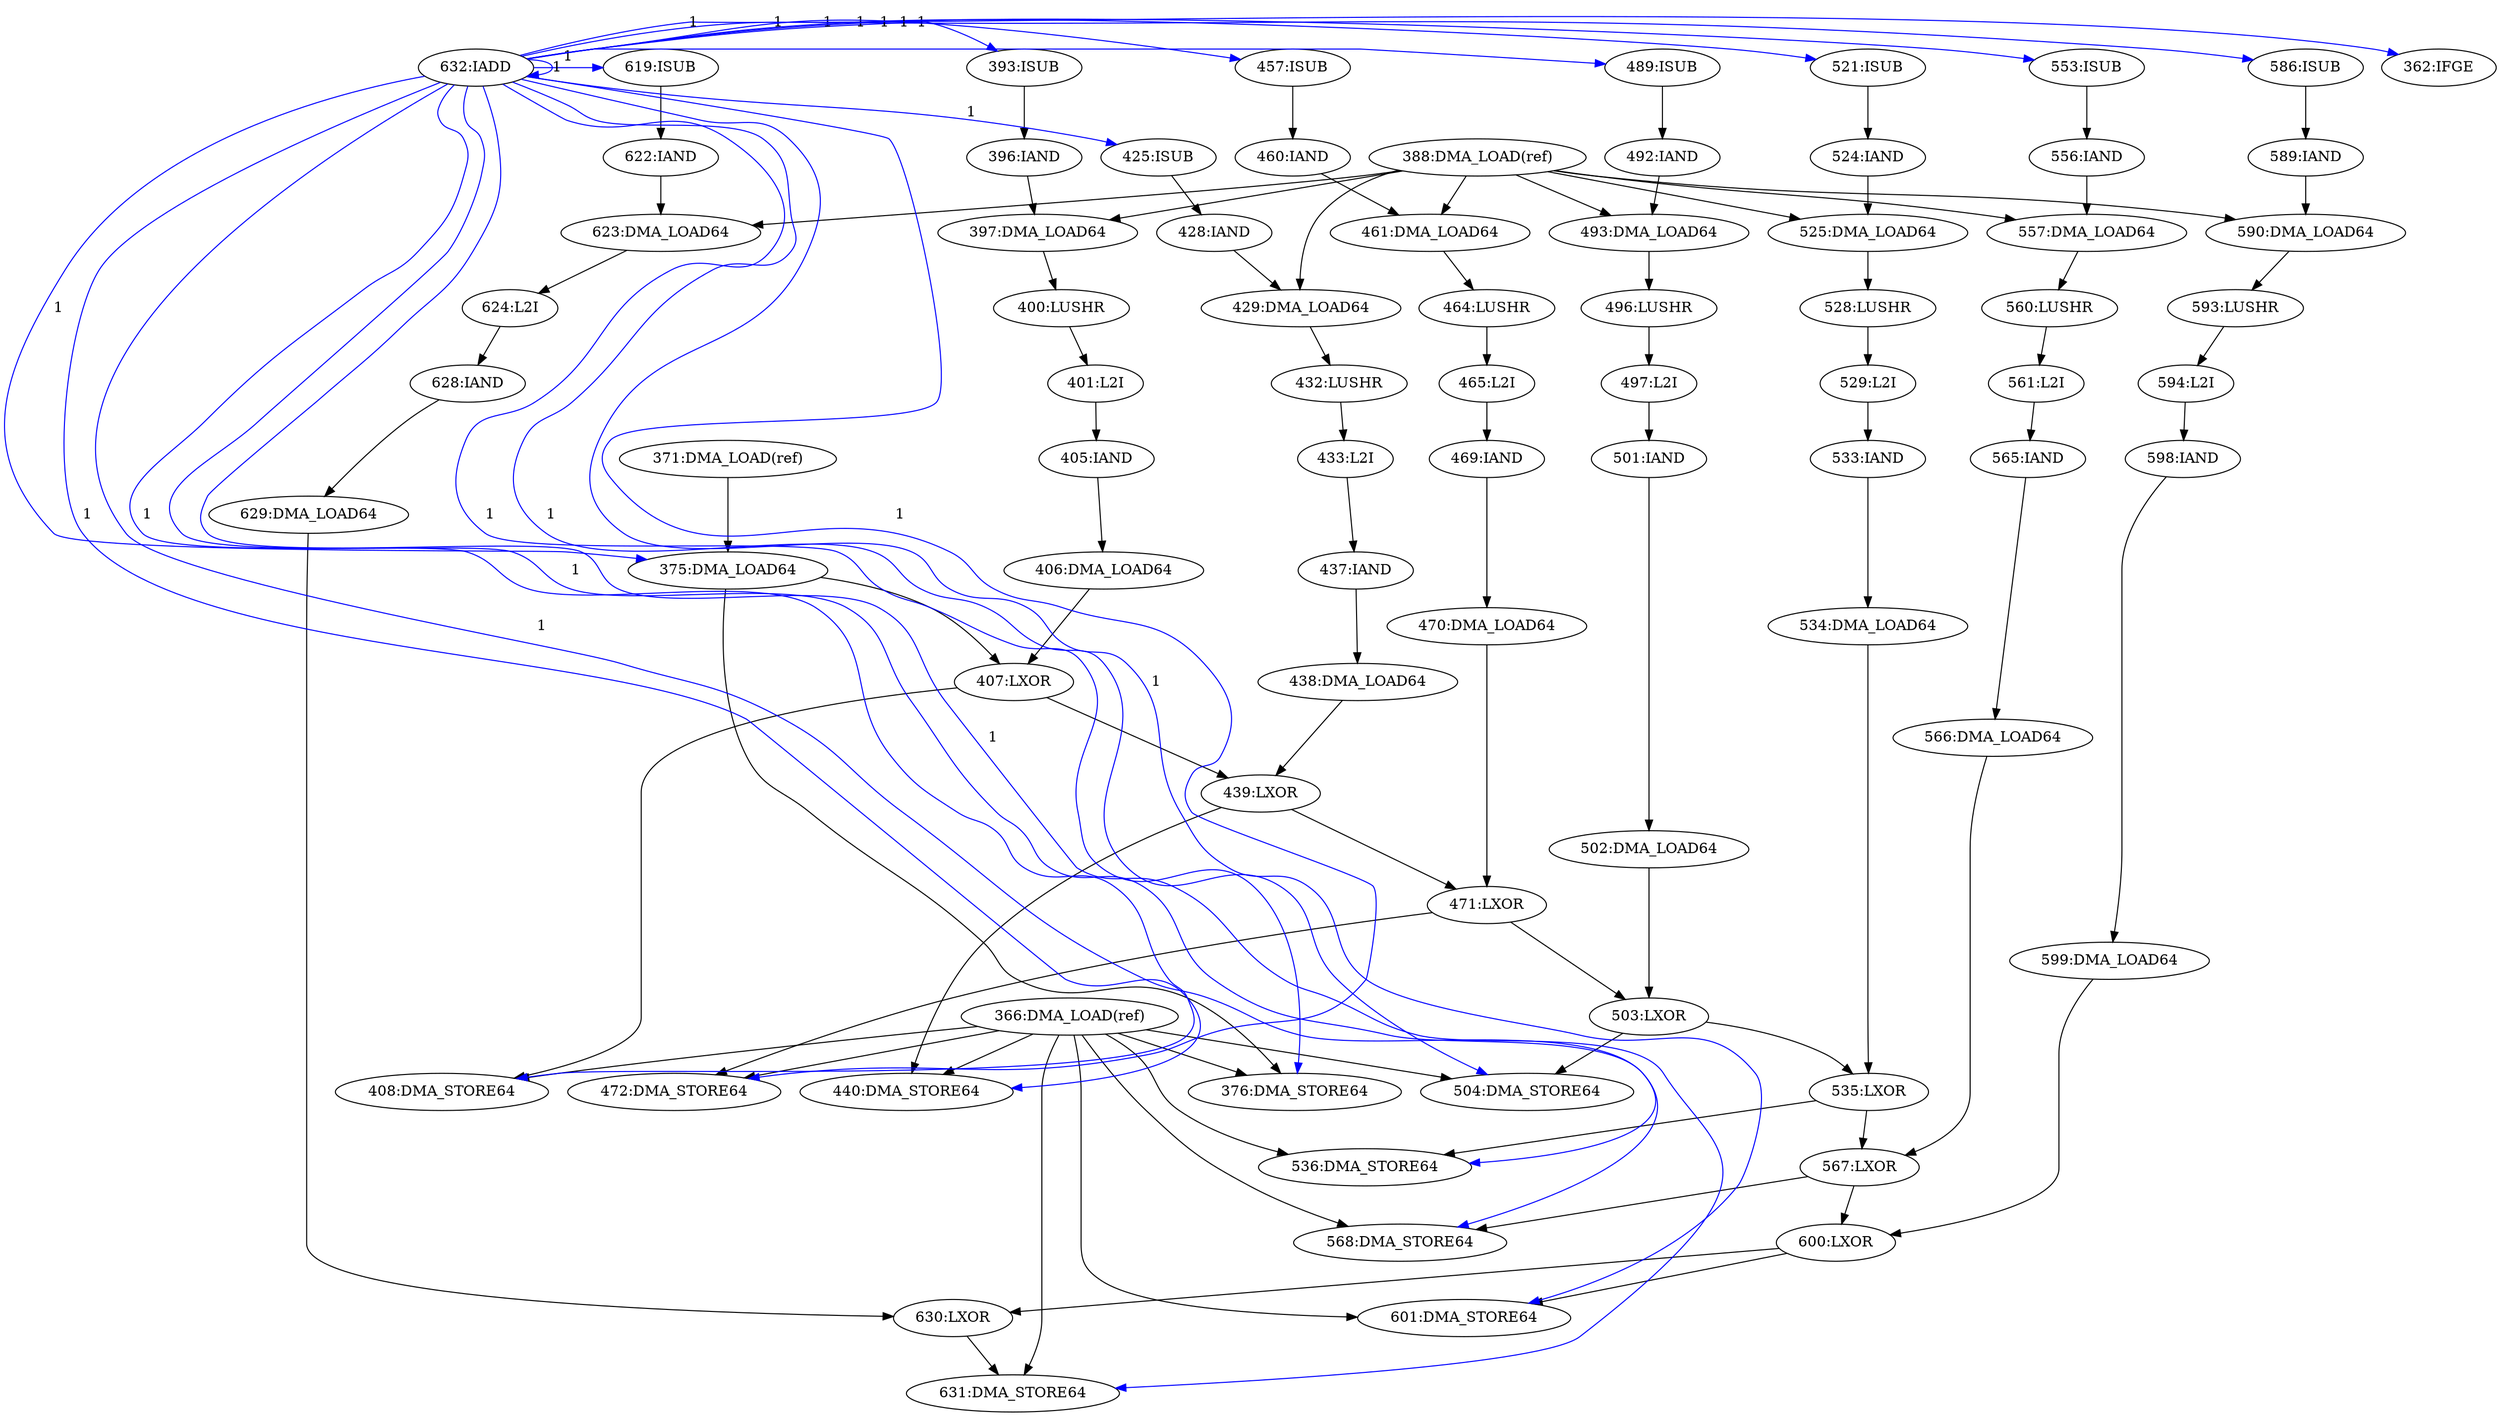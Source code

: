 digraph depgraph {
n0 [label="465:L2I"];
n1 [label="464:LUSHR"];
n1 -> n0;
n2 [label="400:LUSHR"];
n3 [label="397:DMA_LOAD64"];
n3 -> n2;
n4 [label="502:DMA_LOAD64"];
n5 [label="501:IAND"];
n5 -> n4;
n6 [label="630:LXOR"];
n7 [label="600:LXOR"];
n7 -> n6;
n8 [label="629:DMA_LOAD64"];
n8 -> n6;
n9 [label="407:LXOR"];
n10 [label="375:DMA_LOAD64"];
n10 -> n9;
n11 [label="406:DMA_LOAD64"];
n11 -> n9;
n12 [label="396:IAND"];
n13 [label="393:ISUB"];
n13 -> n12;
n14 [label="560:LUSHR"];
n15 [label="557:DMA_LOAD64"];
n15 -> n14;
n16 [label="461:DMA_LOAD64"];
n17 [label="388:DMA_LOAD(ref)"];
n17 -> n16;
n18 [label="460:IAND"];
n18 -> n16;
n19 [label="437:IAND"];
n20 [label="433:L2I"];
n20 -> n19;
n21 [label="440:DMA_STORE64"];
n22 [label="366:DMA_LOAD(ref)"];
n22 -> n21;
n23 [label="439:LXOR"];
n23 -> n21;
n24 [label="492:IAND"];
n25 [label="489:ISUB"];
n25 -> n24;
n26 [label="568:DMA_STORE64"];
n22 -> n26;
n27 [label="567:LXOR"];
n27 -> n26;
n28 [label="493:DMA_LOAD64"];
n17 -> n28;
n24 -> n28;
n29 [label="432:LUSHR"];
n29 -> n20;
n30 [label="594:L2I"];
n31 [label="593:LUSHR"];
n31 -> n30;
n32 [label="429:DMA_LOAD64"];
n32 -> n29;
n33 [label="408:DMA_STORE64"];
n22 -> n33;
n9 -> n33;
n34 [label="624:L2I"];
n35 [label="623:DMA_LOAD64"];
n35 -> n34;
n36 [label="622:IAND"];
n37 [label="619:ISUB"];
n37 -> n36;
n38 [label="529:L2I"];
n39 [label="528:LUSHR"];
n39 -> n38;
n40 [label="497:L2I"];
n41 [label="496:LUSHR"];
n41 -> n40;
n9 -> n23;
n42 [label="438:DMA_LOAD64"];
n42 -> n23;
n43 [label="565:IAND"];
n44 [label="561:L2I"];
n44 -> n43;
n45 [label="524:IAND"];
n46 [label="521:ISUB"];
n46 -> n45;
n47 [label="471:LXOR"];
n23 -> n47;
n48 [label="470:DMA_LOAD64"];
n48 -> n47;
n49 [label="534:DMA_LOAD64"];
n50 [label="533:IAND"];
n50 -> n49;
n17 -> n3;
n12 -> n3;
n51 [label="598:IAND"];
n30 -> n51;
n52 [label="536:DMA_STORE64"];
n22 -> n52;
n53 [label="535:LXOR"];
n53 -> n52;
n54 [label="469:IAND"];
n54 -> n48;
n17 -> n32;
n55 [label="428:IAND"];
n55 -> n32;
n56 [label="631:DMA_STORE64"];
n22 -> n56;
n6 -> n56;
n14 -> n44;
n57 [label="628:IAND"];
n34 -> n57;
n0 -> n54;
n58 [label="405:IAND"];
n58 -> n11;
n59 [label="503:LXOR"];
n59 -> n53;
n49 -> n53;
n60 [label="371:DMA_LOAD(ref)"];
n60 -> n10;
n61 [label="590:DMA_LOAD64"];
n61 -> n31;
n62 [label="566:DMA_LOAD64"];
n43 -> n62;
n57 -> n8;
n63 [label="401:L2I"];
n63 -> n58;
n53 -> n27;
n62 -> n27;
n17 -> n35;
n36 -> n35;
n64 [label="525:DMA_LOAD64"];
n64 -> n39;
n47 -> n59;
n4 -> n59;
n65 [label="589:IAND"];
n66 [label="586:ISUB"];
n66 -> n65;
n67 [label="556:IAND"];
n68 [label="553:ISUB"];
n68 -> n67;
n69 [label="599:DMA_LOAD64"];
n51 -> n69;
n70 [label="425:ISUB"];
n70 -> n55;
n28 -> n41;
n19 -> n42;
n17 -> n64;
n45 -> n64;
n71 [label="376:DMA_STORE64"];
n22 -> n71;
n10 -> n71;
n72 [label="504:DMA_STORE64"];
n22 -> n72;
n59 -> n72;
n73 [label="601:DMA_STORE64"];
n22 -> n73;
n7 -> n73;
n74 [label="457:ISUB"];
n74 -> n18;
n17 -> n15;
n67 -> n15;
n75 [label="472:DMA_STORE64"];
n22 -> n75;
n47 -> n75;
n40 -> n5;
n16 -> n1;
n2 -> n63;
n27 -> n7;
n69 -> n7;
n38 -> n50;
n17 -> n61;
n65 -> n61;
n76 [label="632:IADD"];
n76 -> n68 [constraint=false,color=blue,label="1"];
n76 -> n37 [constraint=false,color=blue,label="1"];
n76 -> n46 [constraint=false,color=blue,label="1"];
n76 -> n71 [constraint=false,color=blue,label="1"];
n76 -> n13 [constraint=false,color=blue,label="1"];
n76 -> n72 [constraint=false,color=blue,label="1"];
n76 -> n66 [constraint=false,color=blue,label="1"];
n76 -> n10 [constraint=false,color=blue,label="1"];
n76 -> n73 [constraint=false,color=blue,label="1"];
n76 -> n25 [constraint=false,color=blue,label="1"];
n76 -> n74 [constraint=false,color=blue,label="1"];
n76 -> n75 [constraint=false,color=blue,label="1"];
n76 -> n21 [constraint=false,color=blue,label="1"];
n76 -> n26 [constraint=false,color=blue,label="1"];
n76 -> n52 [constraint=false,color=blue,label="1"];
n76 -> n76 [constraint=false,color=blue,label="1"];
n76 -> n56 [constraint=false,color=blue,label="1"];
n77 [label="362:IFGE"];
n76 -> n77 [constraint=false,color=blue,label="1"];
n76 -> n33 [constraint=false,color=blue,label="1"];
n76 -> n70 [constraint=false,color=blue,label="1"];
}